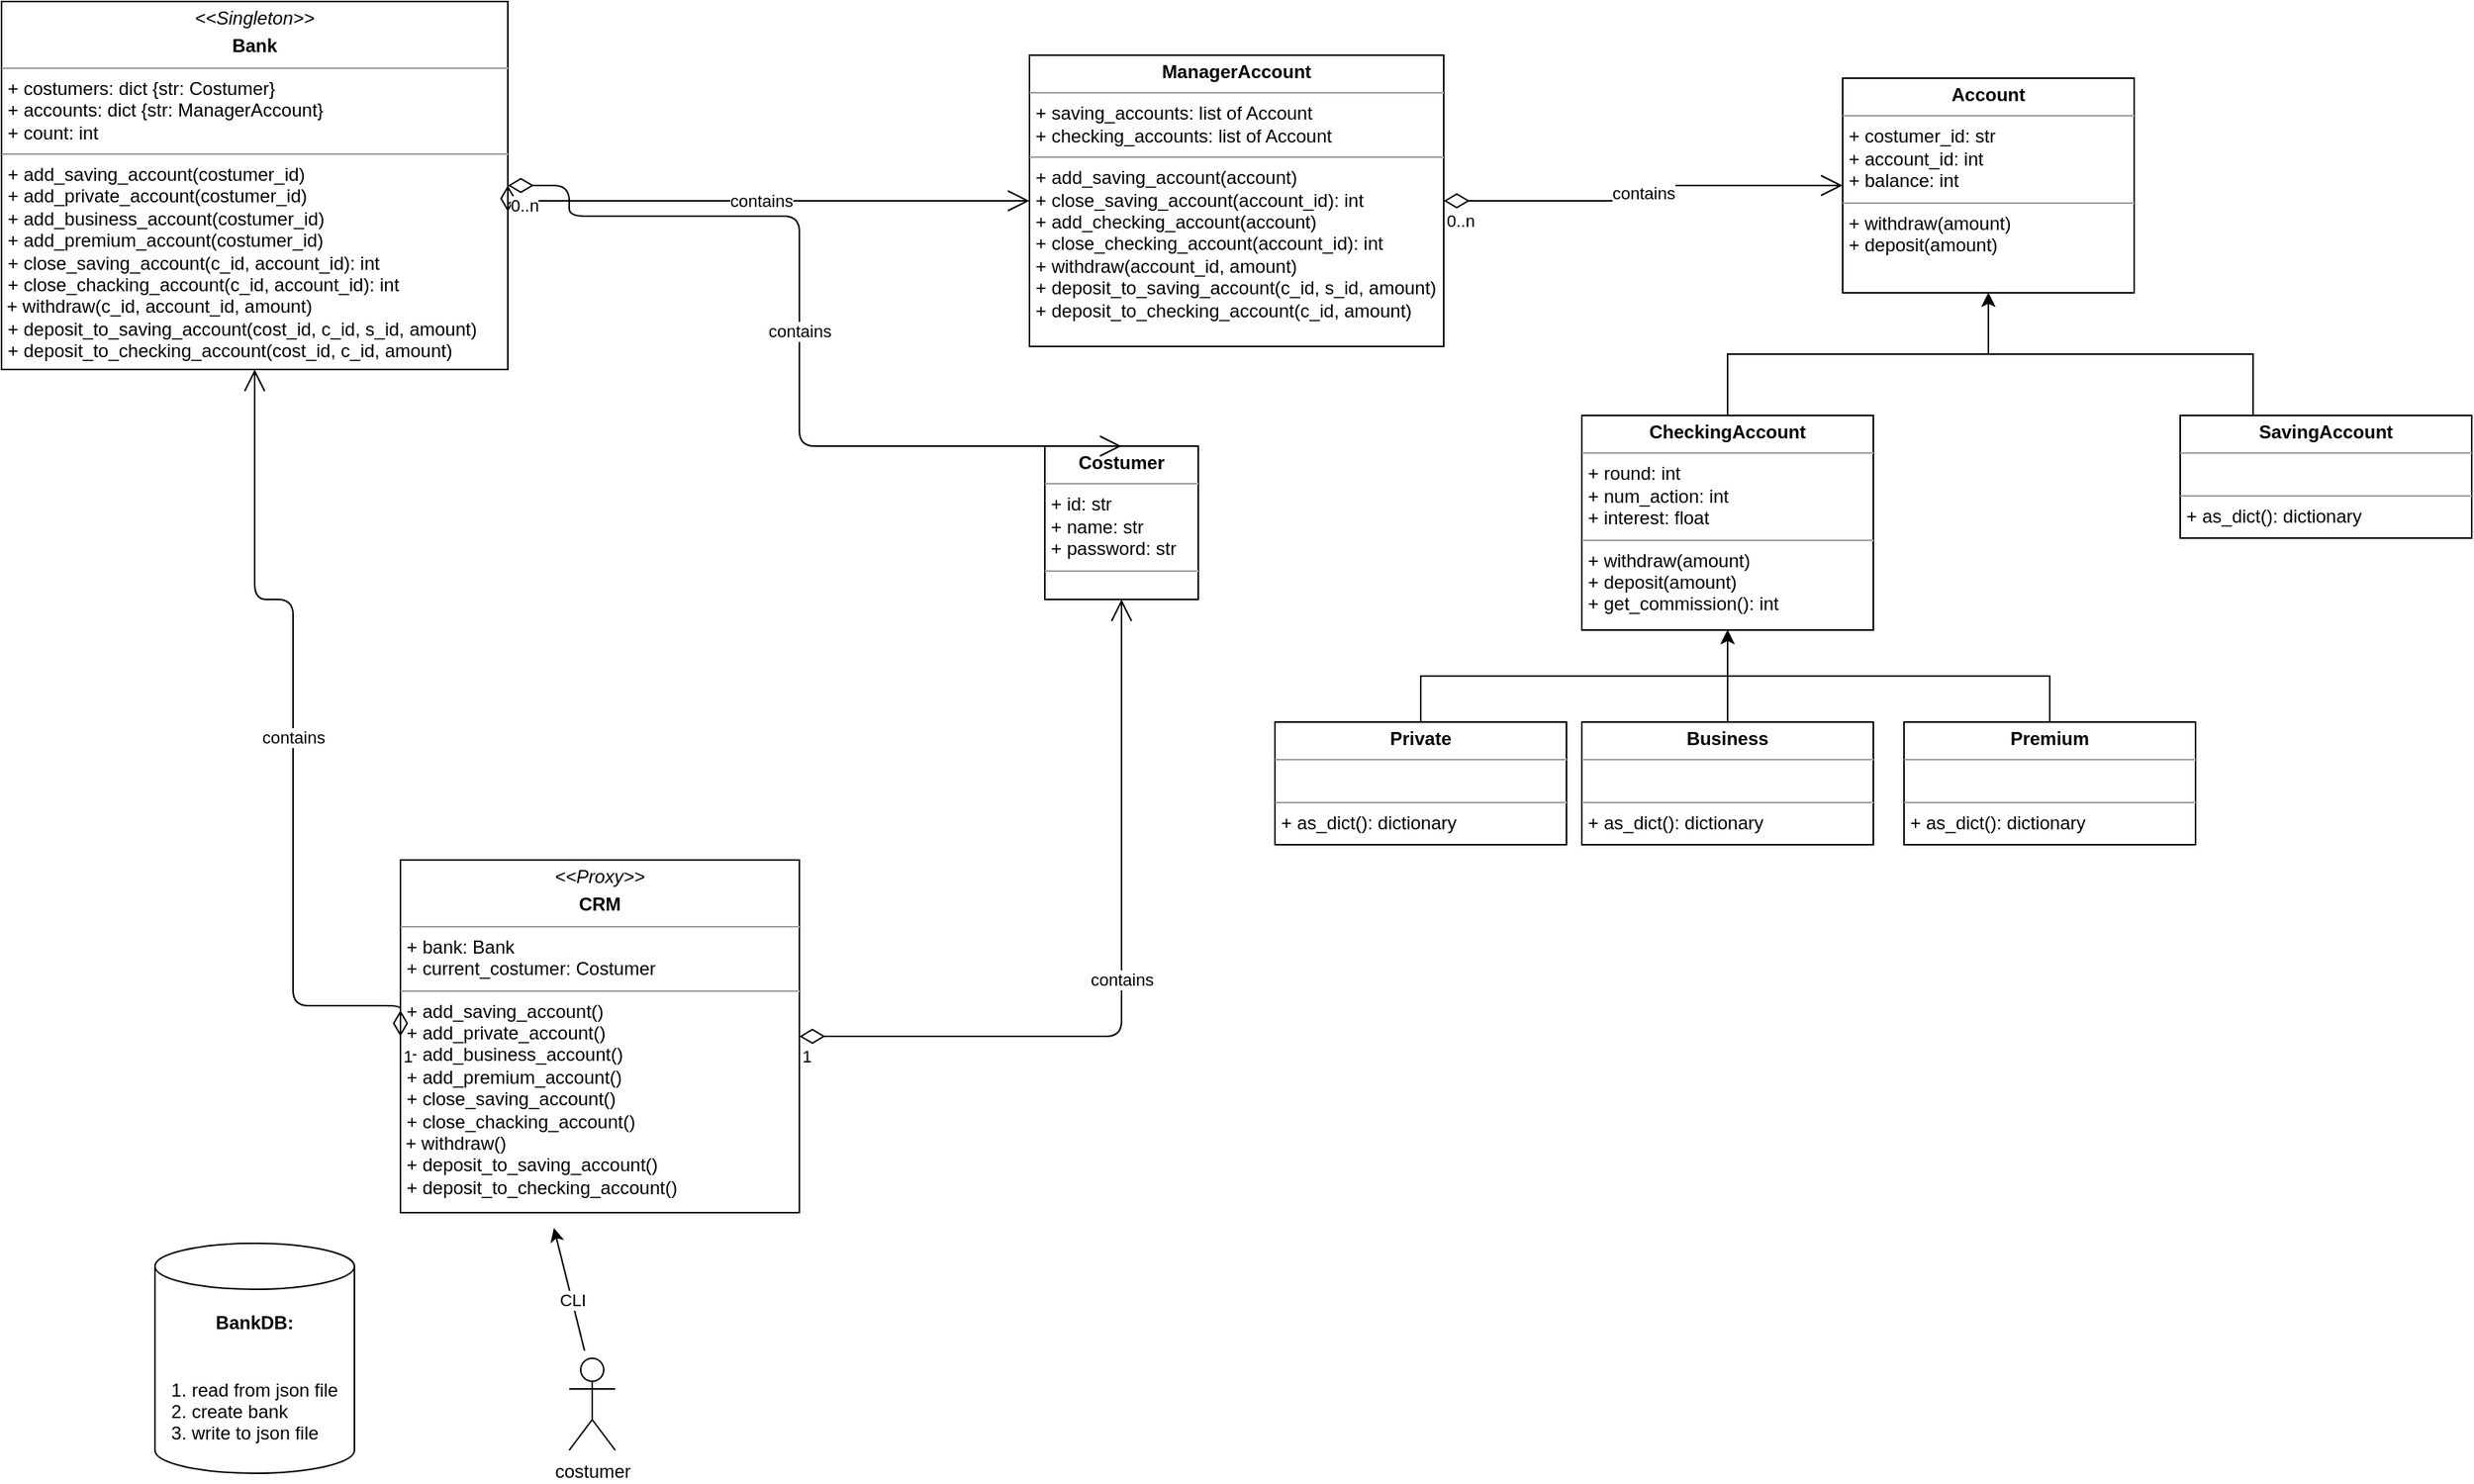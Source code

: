 <mxfile version="14.5.1" type="device"><diagram id="rzOl9TjVuVg-OmKMfR_Y" name="UML"><mxGraphModel dx="2546" dy="989" grid="1" gridSize="10" guides="1" tooltips="1" connect="1" arrows="1" fold="1" page="1" pageScale="1" pageWidth="850" pageHeight="1100" math="0" shadow="0"><root><mxCell id="WBXLxiFFSSHm5M4ECtV6-0"/><mxCell id="WBXLxiFFSSHm5M4ECtV6-1" parent="WBXLxiFFSSHm5M4ECtV6-0"/><mxCell id="eqRmWdcnur-Yz2Fiy6_1-0" value="&lt;p style=&quot;margin: 0px ; margin-top: 4px ; text-align: center&quot;&gt;&lt;b&gt;Account&lt;/b&gt;&lt;/p&gt;&lt;hr size=&quot;1&quot;&gt;&lt;p style=&quot;margin: 0px ; margin-left: 4px&quot;&gt;+ costumer_id: str&lt;br&gt;+ account_id: int&lt;/p&gt;&lt;p style=&quot;margin: 0px ; margin-left: 4px&quot;&gt;+ balance: int&lt;/p&gt;&lt;hr size=&quot;1&quot;&gt;&lt;p style=&quot;margin: 0px ; margin-left: 4px&quot;&gt;+ withdraw(amount)&lt;br&gt;+ deposit(amount)&lt;/p&gt;" style="verticalAlign=top;align=left;overflow=fill;fontSize=12;fontFamily=Helvetica;html=1;rounded=0;shadow=0;comic=0;labelBackgroundColor=none;strokeWidth=1" vertex="1" parent="WBXLxiFFSSHm5M4ECtV6-1"><mxGeometry x="370" y="130" width="190" height="140" as="geometry"/></mxCell><mxCell id="eqRmWdcnur-Yz2Fiy6_1-4" style="edgeStyle=orthogonalEdgeStyle;rounded=0;orthogonalLoop=1;jettySize=auto;html=1;entryX=0.5;entryY=1;entryDx=0;entryDy=0;" edge="1" parent="WBXLxiFFSSHm5M4ECtV6-1" source="eqRmWdcnur-Yz2Fiy6_1-1" target="eqRmWdcnur-Yz2Fiy6_1-0"><mxGeometry relative="1" as="geometry"/></mxCell><mxCell id="eqRmWdcnur-Yz2Fiy6_1-1" value="&lt;p style=&quot;margin: 0px ; margin-top: 4px ; text-align: center&quot;&gt;&lt;b&gt;CheckingAccount&lt;/b&gt;&lt;/p&gt;&lt;hr size=&quot;1&quot;&gt;&lt;p style=&quot;margin: 0px ; margin-left: 4px&quot;&gt;+ round: int&lt;br&gt;+ num_action: int&lt;/p&gt;&lt;p style=&quot;margin: 0px ; margin-left: 4px&quot;&gt;+ interest: float&lt;/p&gt;&lt;hr size=&quot;1&quot;&gt;&lt;p style=&quot;margin: 0px ; margin-left: 4px&quot;&gt;+ withdraw(amount)&lt;br&gt;+ deposit(amount)&lt;/p&gt;&lt;p style=&quot;margin: 0px ; margin-left: 4px&quot;&gt;+ get_commission(): int&lt;/p&gt;" style="verticalAlign=top;align=left;overflow=fill;fontSize=12;fontFamily=Helvetica;html=1;rounded=0;shadow=0;comic=0;labelBackgroundColor=none;strokeWidth=1" vertex="1" parent="WBXLxiFFSSHm5M4ECtV6-1"><mxGeometry x="200" y="350" width="190" height="140" as="geometry"/></mxCell><mxCell id="eqRmWdcnur-Yz2Fiy6_1-3" style="edgeStyle=orthogonalEdgeStyle;rounded=0;orthogonalLoop=1;jettySize=auto;html=1;exitX=0.25;exitY=0;exitDx=0;exitDy=0;entryX=0.5;entryY=1;entryDx=0;entryDy=0;" edge="1" parent="WBXLxiFFSSHm5M4ECtV6-1" source="eqRmWdcnur-Yz2Fiy6_1-2" target="eqRmWdcnur-Yz2Fiy6_1-0"><mxGeometry relative="1" as="geometry"><mxPoint x="680" y="410" as="targetPoint"/></mxGeometry></mxCell><mxCell id="eqRmWdcnur-Yz2Fiy6_1-2" value="&lt;p style=&quot;margin: 0px ; margin-top: 4px ; text-align: center&quot;&gt;&lt;b&gt;SavingAccount&lt;/b&gt;&lt;/p&gt;&lt;hr size=&quot;1&quot;&gt;&lt;p style=&quot;margin: 0px ; margin-left: 4px&quot;&gt;&lt;br&gt;&lt;/p&gt;&lt;hr size=&quot;1&quot;&gt;&lt;p style=&quot;margin: 0px ; margin-left: 4px&quot;&gt;+ as_dict(): dictionary&lt;br&gt;&lt;/p&gt;" style="verticalAlign=top;align=left;overflow=fill;fontSize=12;fontFamily=Helvetica;html=1;rounded=0;shadow=0;comic=0;labelBackgroundColor=none;strokeWidth=1" vertex="1" parent="WBXLxiFFSSHm5M4ECtV6-1"><mxGeometry x="590" y="350" width="190" height="80" as="geometry"/></mxCell><mxCell id="eqRmWdcnur-Yz2Fiy6_1-12" style="edgeStyle=orthogonalEdgeStyle;rounded=0;orthogonalLoop=1;jettySize=auto;html=1;exitX=0.5;exitY=0;exitDx=0;exitDy=0;entryX=0.5;entryY=1;entryDx=0;entryDy=0;" edge="1" parent="WBXLxiFFSSHm5M4ECtV6-1" source="eqRmWdcnur-Yz2Fiy6_1-5" target="eqRmWdcnur-Yz2Fiy6_1-1"><mxGeometry relative="1" as="geometry"/></mxCell><mxCell id="eqRmWdcnur-Yz2Fiy6_1-5" value="&lt;p style=&quot;margin: 0px ; margin-top: 4px ; text-align: center&quot;&gt;&lt;b&gt;Premium&lt;/b&gt;&lt;/p&gt;&lt;hr size=&quot;1&quot;&gt;&lt;p style=&quot;margin: 0px ; margin-left: 4px&quot;&gt;&lt;br&gt;&lt;/p&gt;&lt;hr size=&quot;1&quot;&gt;&lt;p style=&quot;margin: 0px ; margin-left: 4px&quot;&gt;+ as_dict(): dictionary&lt;br&gt;&lt;/p&gt;" style="verticalAlign=top;align=left;overflow=fill;fontSize=12;fontFamily=Helvetica;html=1;rounded=0;shadow=0;comic=0;labelBackgroundColor=none;strokeWidth=1" vertex="1" parent="WBXLxiFFSSHm5M4ECtV6-1"><mxGeometry x="410" y="550" width="190" height="80" as="geometry"/></mxCell><mxCell id="eqRmWdcnur-Yz2Fiy6_1-13" style="edgeStyle=orthogonalEdgeStyle;rounded=0;orthogonalLoop=1;jettySize=auto;html=1;exitX=0.5;exitY=0;exitDx=0;exitDy=0;entryX=0.5;entryY=1;entryDx=0;entryDy=0;" edge="1" parent="WBXLxiFFSSHm5M4ECtV6-1" source="eqRmWdcnur-Yz2Fiy6_1-6" target="eqRmWdcnur-Yz2Fiy6_1-1"><mxGeometry relative="1" as="geometry"/></mxCell><mxCell id="eqRmWdcnur-Yz2Fiy6_1-6" value="&lt;p style=&quot;margin: 0px ; margin-top: 4px ; text-align: center&quot;&gt;&lt;b&gt;Business&lt;/b&gt;&lt;/p&gt;&lt;hr size=&quot;1&quot;&gt;&lt;p style=&quot;margin: 0px ; margin-left: 4px&quot;&gt;&lt;br&gt;&lt;/p&gt;&lt;hr size=&quot;1&quot;&gt;&lt;p style=&quot;margin: 0px ; margin-left: 4px&quot;&gt;+ as_dict(): dictionary&lt;br&gt;&lt;/p&gt;" style="verticalAlign=top;align=left;overflow=fill;fontSize=12;fontFamily=Helvetica;html=1;rounded=0;shadow=0;comic=0;labelBackgroundColor=none;strokeWidth=1" vertex="1" parent="WBXLxiFFSSHm5M4ECtV6-1"><mxGeometry x="200" y="550" width="190" height="80" as="geometry"/></mxCell><mxCell id="eqRmWdcnur-Yz2Fiy6_1-11" style="edgeStyle=orthogonalEdgeStyle;rounded=0;orthogonalLoop=1;jettySize=auto;html=1;entryX=0.5;entryY=1;entryDx=0;entryDy=0;exitX=0.5;exitY=0;exitDx=0;exitDy=0;" edge="1" parent="WBXLxiFFSSHm5M4ECtV6-1" source="eqRmWdcnur-Yz2Fiy6_1-7" target="eqRmWdcnur-Yz2Fiy6_1-1"><mxGeometry relative="1" as="geometry"/></mxCell><mxCell id="eqRmWdcnur-Yz2Fiy6_1-7" value="&lt;p style=&quot;margin: 0px ; margin-top: 4px ; text-align: center&quot;&gt;&lt;b&gt;Private&lt;/b&gt;&lt;/p&gt;&lt;hr size=&quot;1&quot;&gt;&lt;p style=&quot;margin: 0px ; margin-left: 4px&quot;&gt;&lt;br&gt;&lt;/p&gt;&lt;hr size=&quot;1&quot;&gt;&lt;p style=&quot;margin: 0px ; margin-left: 4px&quot;&gt;+ as_dict(): dictionary&lt;br&gt;&lt;/p&gt;" style="verticalAlign=top;align=left;overflow=fill;fontSize=12;fontFamily=Helvetica;html=1;rounded=0;shadow=0;comic=0;labelBackgroundColor=none;strokeWidth=1" vertex="1" parent="WBXLxiFFSSHm5M4ECtV6-1"><mxGeometry y="550" width="190" height="80" as="geometry"/></mxCell><mxCell id="eqRmWdcnur-Yz2Fiy6_1-14" value="&lt;p style=&quot;margin: 0px ; margin-top: 4px ; text-align: center&quot;&gt;&lt;b&gt;ManagerAccount&lt;/b&gt;&lt;/p&gt;&lt;hr size=&quot;1&quot;&gt;&lt;p style=&quot;margin: 0px ; margin-left: 4px&quot;&gt;+ saving_accounts: list of Account&lt;br&gt;+ checking_accounts: list of Account&lt;/p&gt;&lt;hr size=&quot;1&quot;&gt;&lt;p style=&quot;margin: 0px ; margin-left: 4px&quot;&gt;+ add_saving_account(account)&lt;/p&gt;&lt;p style=&quot;margin: 0px ; margin-left: 4px&quot;&gt;+ close_saving_account(account_id): int&lt;br&gt;&lt;/p&gt;&lt;p style=&quot;margin: 0px 0px 0px 4px&quot;&gt;+ add_checking_account(account)&lt;/p&gt;&lt;p style=&quot;margin: 0px 0px 0px 4px&quot;&gt;+ close_checking_account(account_id): int&lt;/p&gt;&lt;p style=&quot;margin: 0px 0px 0px 4px&quot;&gt;+ withdraw(account_id, amount)&lt;/p&gt;&lt;p style=&quot;margin: 0px 0px 0px 4px&quot;&gt;+ deposit_to_saving_account(c_id, s_id, amount)&lt;/p&gt;&lt;p style=&quot;margin: 0px 0px 0px 4px&quot;&gt;+ deposit_to_checking_account(c_id, amount)&lt;/p&gt;" style="verticalAlign=top;align=left;overflow=fill;fontSize=12;fontFamily=Helvetica;html=1;rounded=0;shadow=0;comic=0;labelBackgroundColor=none;strokeWidth=1" vertex="1" parent="WBXLxiFFSSHm5M4ECtV6-1"><mxGeometry x="-160" y="115" width="270" height="190" as="geometry"/></mxCell><mxCell id="eqRmWdcnur-Yz2Fiy6_1-16" value="contains" style="endArrow=open;html=1;endSize=12;startArrow=diamondThin;startSize=14;startFill=0;edgeStyle=orthogonalEdgeStyle;entryX=0;entryY=0.5;entryDx=0;entryDy=0;exitX=1;exitY=0.5;exitDx=0;exitDy=0;" edge="1" parent="WBXLxiFFSSHm5M4ECtV6-1" source="eqRmWdcnur-Yz2Fiy6_1-14" target="eqRmWdcnur-Yz2Fiy6_1-0"><mxGeometry relative="1" as="geometry"><mxPoint x="190" y="240" as="sourcePoint"/><mxPoint x="350" y="240" as="targetPoint"/></mxGeometry></mxCell><mxCell id="eqRmWdcnur-Yz2Fiy6_1-17" value="0..n" style="edgeLabel;resizable=0;html=1;align=left;verticalAlign=top;" connectable="0" vertex="1" parent="eqRmWdcnur-Yz2Fiy6_1-16"><mxGeometry x="-1" relative="1" as="geometry"/></mxCell><mxCell id="eqRmWdcnur-Yz2Fiy6_1-19" value="&lt;p style=&quot;margin: 0px ; margin-top: 4px ; text-align: center&quot;&gt;&lt;i&gt;&amp;lt;&amp;lt;Singleton&amp;gt;&amp;gt;&lt;/i&gt;&lt;/p&gt;&lt;p style=&quot;margin: 0px ; margin-top: 4px ; text-align: center&quot;&gt;&lt;b&gt;Bank&lt;/b&gt;&lt;/p&gt;&lt;hr size=&quot;1&quot;&gt;&lt;p style=&quot;margin: 0px ; margin-left: 4px&quot;&gt;+ costumers: dict {str: Costumer}&lt;br&gt;+ accounts: dict {str: ManagerAccount}&lt;/p&gt;&lt;p style=&quot;margin: 0px ; margin-left: 4px&quot;&gt;+ count: int&lt;/p&gt;&lt;hr size=&quot;1&quot;&gt;&lt;p style=&quot;margin: 0px ; margin-left: 4px&quot;&gt;+ add_saving_account(costumer_id)&lt;/p&gt;&lt;p style=&quot;margin: 0px 0px 0px 4px&quot;&gt;+ add_private_account(costumer_id)&lt;/p&gt;&lt;div&gt;&lt;p style=&quot;margin: 0px 0px 0px 4px&quot;&gt;+ add_business_account(costumer_id)&lt;/p&gt;&lt;/div&gt;&lt;div&gt;&lt;p style=&quot;margin: 0px 0px 0px 4px&quot;&gt;+ add_premium&lt;span&gt;_account(costumer_id)&lt;/span&gt;&lt;/p&gt;&lt;p style=&quot;margin: 0px 0px 0px 4px&quot;&gt;&lt;span&gt;+ close_saving_account(c_id, account_id): int&lt;/span&gt;&lt;/p&gt;&lt;p style=&quot;margin: 0px 0px 0px 4px&quot;&gt;&lt;span&gt;+ close_chacking_account(c_id, account_id): int&lt;/span&gt;&lt;/p&gt;&lt;/div&gt;&lt;div&gt;&amp;nbsp;+ withdraw(c_id, account_id, amount)&lt;/div&gt;&lt;p style=&quot;margin: 0px 0px 0px 4px&quot;&gt;+ deposit_to_saving_account(cost_id, c_id, s_id, amount)&lt;/p&gt;&lt;p style=&quot;margin: 0px 0px 0px 4px&quot;&gt;+ deposit_to_checking_account(cost_id, c_id, amount)&lt;/p&gt;" style="verticalAlign=top;align=left;overflow=fill;fontSize=12;fontFamily=Helvetica;html=1;rounded=0;shadow=0;comic=0;labelBackgroundColor=none;strokeWidth=1" vertex="1" parent="WBXLxiFFSSHm5M4ECtV6-1"><mxGeometry x="-830" y="80" width="330" height="240" as="geometry"/></mxCell><mxCell id="eqRmWdcnur-Yz2Fiy6_1-21" value="contains" style="endArrow=open;html=1;endSize=12;startArrow=diamondThin;startSize=14;startFill=0;edgeStyle=orthogonalEdgeStyle;entryX=0;entryY=0.5;entryDx=0;entryDy=0;exitX=1;exitY=0.5;exitDx=0;exitDy=0;" edge="1" parent="WBXLxiFFSSHm5M4ECtV6-1" source="eqRmWdcnur-Yz2Fiy6_1-19" target="eqRmWdcnur-Yz2Fiy6_1-14"><mxGeometry relative="1" as="geometry"><mxPoint x="-300" y="460" as="sourcePoint"/><mxPoint x="-40" y="450" as="targetPoint"/><Array as="points"><mxPoint x="-180" y="210"/><mxPoint x="-180" y="210"/></Array></mxGeometry></mxCell><mxCell id="eqRmWdcnur-Yz2Fiy6_1-22" value="0..n" style="edgeLabel;resizable=0;html=1;align=left;verticalAlign=top;" connectable="0" vertex="1" parent="eqRmWdcnur-Yz2Fiy6_1-21"><mxGeometry x="-1" relative="1" as="geometry"/></mxCell><mxCell id="eqRmWdcnur-Yz2Fiy6_1-25" value="&lt;p style=&quot;margin: 0px ; margin-top: 4px ; text-align: center&quot;&gt;&lt;b&gt;Costumer&lt;/b&gt;&lt;/p&gt;&lt;hr size=&quot;1&quot;&gt;&lt;p style=&quot;margin: 0px 0px 0px 4px&quot;&gt;+ id: str&lt;br&gt;+ name: str&lt;/p&gt;&lt;p style=&quot;margin: 0px 0px 0px 4px&quot;&gt;+ password: str&lt;/p&gt;&lt;hr size=&quot;1&quot;&gt;&lt;p style=&quot;margin: 0px ; margin-left: 4px&quot;&gt;&lt;br&gt;&lt;/p&gt;" style="verticalAlign=top;align=left;overflow=fill;fontSize=12;fontFamily=Helvetica;html=1;rounded=0;shadow=0;comic=0;labelBackgroundColor=none;strokeWidth=1" vertex="1" parent="WBXLxiFFSSHm5M4ECtV6-1"><mxGeometry x="-150" y="370" width="100" height="100" as="geometry"/></mxCell><mxCell id="eqRmWdcnur-Yz2Fiy6_1-26" value="contains" style="endArrow=open;html=1;endSize=12;startArrow=diamondThin;startSize=14;startFill=0;edgeStyle=orthogonalEdgeStyle;entryX=0.5;entryY=0;entryDx=0;entryDy=0;exitX=1;exitY=0.5;exitDx=0;exitDy=0;" edge="1" parent="WBXLxiFFSSHm5M4ECtV6-1" source="eqRmWdcnur-Yz2Fiy6_1-19" target="eqRmWdcnur-Yz2Fiy6_1-25"><mxGeometry relative="1" as="geometry"><mxPoint x="-380" y="220" as="sourcePoint"/><mxPoint x="-150" y="220" as="targetPoint"/><Array as="points"><mxPoint x="-460" y="220"/><mxPoint x="-310" y="220"/><mxPoint x="-310" y="370"/></Array></mxGeometry></mxCell><mxCell id="eqRmWdcnur-Yz2Fiy6_1-27" value="0..n" style="edgeLabel;resizable=0;html=1;align=left;verticalAlign=top;" connectable="0" vertex="1" parent="eqRmWdcnur-Yz2Fiy6_1-26"><mxGeometry x="-1" relative="1" as="geometry"/></mxCell><mxCell id="eqRmWdcnur-Yz2Fiy6_1-28" value="&lt;p style=&quot;margin: 0px ; margin-top: 4px ; text-align: center&quot;&gt;&lt;i&gt;&amp;lt;&amp;lt;Proxy&amp;gt;&amp;gt;&lt;/i&gt;&lt;/p&gt;&lt;p style=&quot;margin: 0px ; margin-top: 4px ; text-align: center&quot;&gt;&lt;b&gt;CRM&lt;/b&gt;&lt;/p&gt;&lt;hr size=&quot;1&quot;&gt;&lt;p style=&quot;margin: 0px ; margin-left: 4px&quot;&gt;+ bank: Bank&lt;/p&gt;&lt;p style=&quot;margin: 0px ; margin-left: 4px&quot;&gt;+ current_costumer: Costumer&lt;/p&gt;&lt;hr size=&quot;1&quot;&gt;&lt;p style=&quot;margin: 0px 0px 0px 4px&quot;&gt;+ add_saving_account()&lt;/p&gt;&lt;p style=&quot;margin: 0px 0px 0px 4px&quot;&gt;+ add_private_account()&lt;/p&gt;&lt;div&gt;&lt;p style=&quot;margin: 0px 0px 0px 4px&quot;&gt;+ add_business_account()&lt;/p&gt;&lt;/div&gt;&lt;div&gt;&lt;p style=&quot;margin: 0px 0px 0px 4px&quot;&gt;+ add_premium_account()&lt;/p&gt;&lt;p style=&quot;margin: 0px 0px 0px 4px&quot;&gt;+ close_saving_account()&lt;/p&gt;&lt;p style=&quot;margin: 0px 0px 0px 4px&quot;&gt;+ close_chacking_account()&lt;/p&gt;&lt;/div&gt;&lt;div&gt;&amp;nbsp;+ withdraw()&lt;/div&gt;&lt;p style=&quot;margin: 0px 0px 0px 4px&quot;&gt;+ deposit_to_saving_account()&lt;/p&gt;&lt;p style=&quot;margin: 0px 0px 0px 4px&quot;&gt;+ deposit_to_checking_account()&lt;/p&gt;" style="verticalAlign=top;align=left;overflow=fill;fontSize=12;fontFamily=Helvetica;html=1;rounded=0;shadow=0;comic=0;labelBackgroundColor=none;strokeWidth=1" vertex="1" parent="WBXLxiFFSSHm5M4ECtV6-1"><mxGeometry x="-570" y="640" width="260" height="230" as="geometry"/></mxCell><mxCell id="eqRmWdcnur-Yz2Fiy6_1-30" value="contains" style="endArrow=open;html=1;endSize=12;startArrow=diamondThin;startSize=14;startFill=0;edgeStyle=orthogonalEdgeStyle;" edge="1" parent="WBXLxiFFSSHm5M4ECtV6-1" source="eqRmWdcnur-Yz2Fiy6_1-28" target="eqRmWdcnur-Yz2Fiy6_1-25"><mxGeometry relative="1" as="geometry"><mxPoint x="-425" y="585" as="sourcePoint"/><mxPoint x="-85" y="595" as="targetPoint"/><Array as="points"/></mxGeometry></mxCell><mxCell id="eqRmWdcnur-Yz2Fiy6_1-31" value="1" style="edgeLabel;resizable=0;html=1;align=left;verticalAlign=top;" connectable="0" vertex="1" parent="eqRmWdcnur-Yz2Fiy6_1-30"><mxGeometry x="-1" relative="1" as="geometry"/></mxCell><mxCell id="eqRmWdcnur-Yz2Fiy6_1-32" value="&lt;b&gt;BankDB:&lt;br&gt;&lt;br&gt;&lt;br&gt;&lt;/b&gt;&lt;div style=&quot;text-align: left&quot;&gt;&lt;span&gt;1. read from json file&lt;/span&gt;&lt;/div&gt;&lt;div style=&quot;text-align: left&quot;&gt;&lt;span&gt;2. create bank&lt;/span&gt;&lt;/div&gt;&lt;div style=&quot;text-align: left&quot;&gt;&lt;span&gt;3. write to json file&lt;/span&gt;&lt;/div&gt;" style="shape=cylinder3;whiteSpace=wrap;html=1;boundedLbl=1;backgroundOutline=1;size=15;" vertex="1" parent="WBXLxiFFSSHm5M4ECtV6-1"><mxGeometry x="-730" y="890" width="130" height="150" as="geometry"/></mxCell><mxCell id="eqRmWdcnur-Yz2Fiy6_1-33" value="contains" style="endArrow=open;html=1;endSize=12;startArrow=diamondThin;startSize=14;startFill=0;edgeStyle=orthogonalEdgeStyle;entryX=0.5;entryY=1;entryDx=0;entryDy=0;exitX=0;exitY=0.5;exitDx=0;exitDy=0;" edge="1" parent="WBXLxiFFSSHm5M4ECtV6-1" source="eqRmWdcnur-Yz2Fiy6_1-28" target="eqRmWdcnur-Yz2Fiy6_1-19"><mxGeometry relative="1" as="geometry"><mxPoint x="-640" y="460" as="sourcePoint"/><mxPoint x="-300" y="470" as="targetPoint"/><Array as="points"><mxPoint x="-640" y="735"/><mxPoint x="-640" y="470"/><mxPoint x="-665" y="470"/></Array></mxGeometry></mxCell><mxCell id="eqRmWdcnur-Yz2Fiy6_1-34" value="1" style="edgeLabel;resizable=0;html=1;align=left;verticalAlign=top;" connectable="0" vertex="1" parent="eqRmWdcnur-Yz2Fiy6_1-33"><mxGeometry x="-1" relative="1" as="geometry"/></mxCell><mxCell id="eqRmWdcnur-Yz2Fiy6_1-36" value="costumer" style="shape=umlActor;verticalLabelPosition=bottom;verticalAlign=top;html=1;outlineConnect=0;" vertex="1" parent="WBXLxiFFSSHm5M4ECtV6-1"><mxGeometry x="-460" y="965" width="30" height="60" as="geometry"/></mxCell><mxCell id="eqRmWdcnur-Yz2Fiy6_1-42" value="" style="endArrow=classic;html=1;" edge="1" parent="WBXLxiFFSSHm5M4ECtV6-1"><mxGeometry width="50" height="50" relative="1" as="geometry"><mxPoint x="-450" y="960" as="sourcePoint"/><mxPoint x="-470" y="880" as="targetPoint"/></mxGeometry></mxCell><mxCell id="eqRmWdcnur-Yz2Fiy6_1-44" value="CLI" style="edgeLabel;html=1;align=center;verticalAlign=middle;resizable=0;points=[];" vertex="1" connectable="0" parent="eqRmWdcnur-Yz2Fiy6_1-42"><mxGeometry x="-0.172" relative="1" as="geometry"><mxPoint as="offset"/></mxGeometry></mxCell></root></mxGraphModel></diagram></mxfile>